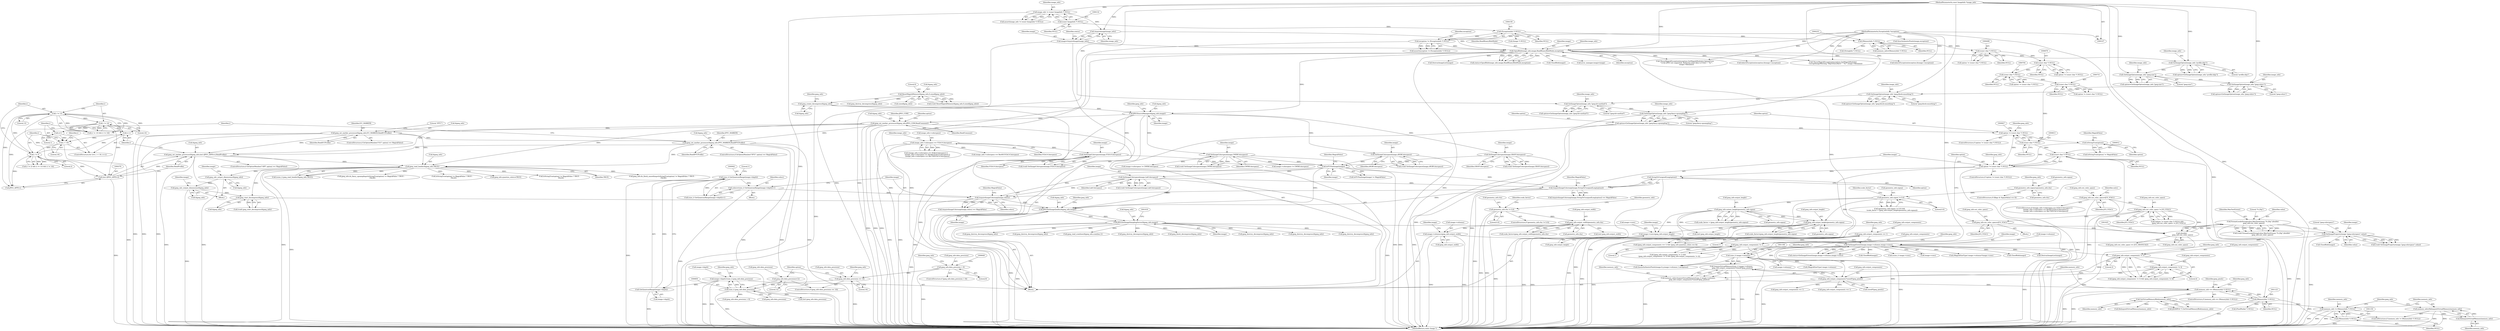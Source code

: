 digraph "0_ImageMagick_58cf5bf4fade82e3b510e8f3463a967278a3e410@pointer" {
"1001152" [label="(Call,memory_info=RelinquishVirtualMemory(memory_info))"];
"1001154" [label="(Call,RelinquishVirtualMemory(memory_info))"];
"1001147" [label="(Call,memory_info != (MemoryInfo *) NULL)"];
"1001136" [label="(Call,GetVirtualMemoryBlob(memory_info))"];
"1001120" [label="(Call,memory_info == (MemoryInfo *) NULL)"];
"1001104" [label="(Call,memory_info=AcquireVirtualMemory((size_t) image->columns,\n    jpeg_info.output_components*sizeof(*jpeg_pixels)))"];
"1001106" [label="(Call,AcquireVirtualMemory((size_t) image->columns,\n    jpeg_info.output_components*sizeof(*jpeg_pixels)))"];
"1001107" [label="(Call,(size_t) image->columns)"];
"1001054" [label="(Call,SetImageExtent(image,image->columns,image->rows))"];
"1001031" [label="(Call,SetImageProperty(image,\"jpeg:colorspace\",value))"];
"1001014" [label="(Call,JPEGSetImageSamplingFactor(&jpeg_info,image))"];
"1001010" [label="(Call,JPEGSetImageQuality(&jpeg_info,image))"];
"1000828" [label="(Call,jpeg_start_decompress(&jpeg_info))"];
"1000385" [label="(Call,jpeg_read_header(&jpeg_info,TRUE))"];
"1000372" [label="(Call,jpeg_set_marker_processor(&jpeg_info,(int) (JPEG_APP0+i),ReadProfile))"];
"1000329" [label="(Call,jpeg_set_marker_processor(&jpeg_info,ICC_MARKER,ReadICCProfile))"];
"1000313" [label="(Call,jpeg_set_marker_processor(&jpeg_info,JPEG_COM,ReadComment))"];
"1000309" [label="(Call,JPEGSourceManager(&jpeg_info,image))"];
"1000306" [label="(Call,jpeg_create_decompress(&jpeg_info))"];
"1000207" [label="(Call,ResetMagickMemory(&jpeg_info,0,sizeof(jpeg_info)))"];
"1000179" [label="(Call,OpenBlob(image_info,image,ReadBinaryBlobMode,exception))"];
"1000175" [label="(Call,AcquireImage(image_info))"];
"1000129" [label="(Call,image_info != (const ImageInfo *) NULL)"];
"1000108" [label="(MethodParameterIn,const ImageInfo *image_info)"];
"1000131" [label="(Call,(const ImageInfo *) NULL)"];
"1000173" [label="(Call,image=AcquireImage(image_info))"];
"1000156" [label="(Call,exception != (ExceptionInfo *) NULL)"];
"1000109" [label="(MethodParameterIn,ExceptionInfo *exception)"];
"1000158" [label="(Call,(ExceptionInfo *) NULL)"];
"1000340" [label="(Call,jpeg_set_marker_processor(&jpeg_info,IPTC_MARKER,ReadIPTCProfile))"];
"1000375" [label="(Call,(int) (JPEG_APP0+i))"];
"1000360" [label="(Call,i != 13)"];
"1000356" [label="(Call,i != 2)"];
"1000349" [label="(Call,i < 16)"];
"1000352" [label="(Call,i++)"];
"1000363" [label="(Call,i != 14)"];
"1000346" [label="(Call,i=1)"];
"1000600" [label="(Call,jpeg_calc_output_dimensions(&jpeg_info))"];
"1000528" [label="(Call,jpeg_calc_output_dimensions(&jpeg_info))"];
"1000894" [label="(Call,IsITUFaxImage(image))"];
"1000880" [label="(Call,SetImageColorspace(image,YCbCrColorspace))"];
"1000391" [label="(Call,image_info->colorspace == YCbCrColorspace)"];
"1000864" [label="(Call,SetImageColorspace(image,sRGBColorspace))"];
"1000872" [label="(Call,SetImageColorspace(image,GRAYColorspace))"];
"1000888" [label="(Call,SetImageColorspace(image,CMYKColorspace))"];
"1000950" [label="(Call,AcquireImageColormap(image,colors))"];
"1000916" [label="(Call,AcquireImageColormap(image,StringToUnsignedLong(option)))"];
"1000900" [label="(Call,SetImageColorspace(image,LabColorspace))"];
"1000918" [label="(Call,StringToUnsignedLong(option))"];
"1000909" [label="(Call,option != (const char *) NULL)"];
"1000810" [label="(Call,option != (const char *) NULL)"];
"1000804" [label="(Call,option=GetImageOption(image_info,\"jpeg:fancy-upsampling\"))"];
"1000806" [label="(Call,GetImageOption(image_info,\"jpeg:fancy-upsampling\"))"];
"1000724" [label="(Call,GetImageOption(image_info,\"jpeg:dct-method\"))"];
"1000697" [label="(Call,GetImageOption(image_info,\"jpeg:block-smoothing\"))"];
"1000672" [label="(Call,GetImageOption(image_info,\"jpeg:colors\"))"];
"1000490" [label="(Call,GetImageOption(image_info,\"jpeg:size\"))"];
"1000320" [label="(Call,GetImageOption(image_info,\"profile:skip\"))"];
"1000812" [label="(Call,(const char *) NULL)"];
"1000730" [label="(Call,(const char *) NULL)"];
"1000703" [label="(Call,(const char *) NULL)"];
"1000678" [label="(Call,(const char *) NULL)"];
"1000497" [label="(Call,(const char *) NULL)"];
"1000232" [label="(Call,(MemoryInfo *) NULL)"];
"1000821" [label="(Call,IsStringTrue(option))"];
"1000911" [label="(Call,(const char *) NULL)"];
"1000938" [label="(Call,colors=(size_t) GetQuantumRange(image->depth)+1)"];
"1000941" [label="(Call,(size_t) GetQuantumRange(image->depth))"];
"1000943" [label="(Call,GetQuantumRange(image->depth))"];
"1000845" [label="(Call,image->depth=(size_t) jpeg_info.data_precision)"];
"1000849" [label="(Call,(size_t) jpeg_info.data_precision)"];
"1000660" [label="(Call,jpeg_info.data_precision == 16)"];
"1000643" [label="(Call,jpeg_info.data_precision > 8)"];
"1000665" [label="(Call,jpeg_info.data_precision=12)"];
"1001020" [label="(Call,FormatLocaleString(value,MaxTextExtent,\"%.20g\",(double)\n    jpeg_info.out_color_space))"];
"1001024" [label="(Call,(double)\n    jpeg_info.out_color_space)"];
"1000903" [label="(Call,jpeg_info.out_color_space=JCS_YCbCr)"];
"1000500" [label="(Call,jpeg_info.out_color_space != JCS_YCbCr)"];
"1000407" [label="(Call,jpeg_info.out_color_space=JCS_YCbCr)"];
"1000831" [label="(Call,image->columns=jpeg_info.output_width)"];
"1000556" [label="(Call,jpeg_info.output_width/geometry_info.rho)"];
"1000549" [label="(Call,geometry_info.rho != 0.0)"];
"1000838" [label="(Call,image->rows=jpeg_info.output_height)"];
"1000572" [label="(Call,jpeg_info.output_height/geometry_info.sigma)"];
"1000565" [label="(Call,geometry_info.sigma != 0.0)"];
"1000521" [label="(Call,geometry_info.sigma=geometry_info.rho)"];
"1000581" [label="(Call,jpeg_info.output_height/geometry_info.sigma)"];
"1001112" [label="(Call,jpeg_info.output_components*sizeof(*jpeg_pixels))"];
"1001087" [label="(Call,jpeg_info.output_components != 3)"];
"1001081" [label="(Call,jpeg_info.output_components != 1)"];
"1000926" [label="(Call,jpeg_info.output_components == 1)"];
"1001092" [label="(Call,jpeg_info.output_components != 4)"];
"1001122" [label="(Call,(MemoryInfo *) NULL)"];
"1001149" [label="(Call,(MemoryInfo *) NULL)"];
"1000810" [label="(Call,option != (const char *) NULL)"];
"1000889" [label="(Identifier,image)"];
"1000902" [label="(Identifier,LabColorspace)"];
"1000726" [label="(Literal,\"jpeg:dct-method\")"];
"1000903" [label="(Call,jpeg_info.out_color_space=JCS_YCbCr)"];
"1000317" [label="(Identifier,ReadComment)"];
"1001033" [label="(Literal,\"jpeg:colorspace\")"];
"1001438" [label="(Call,jpeg_info.output_components == 1)"];
"1000846" [label="(Call,image->depth)"];
"1000340" [label="(Call,jpeg_set_marker_processor(&jpeg_info,IPTC_MARKER,ReadIPTCProfile))"];
"1001373" [label="(Call,jpeg_read_scanlines(&jpeg_info,scanline,1))"];
"1000831" [label="(Call,image->columns=jpeg_info.output_width)"];
"1000947" [label="(Literal,1)"];
"1000345" [label="(ControlStructure,for (i=1; i < 16; i++))"];
"1000392" [label="(Call,image_info->colorspace)"];
"1000944" [label="(Call,image->depth)"];
"1000488" [label="(Call,option=GetImageOption(image_info,\"jpeg:size\"))"];
"1000722" [label="(Call,option=GetImageOption(image_info,\"jpeg:dct-method\"))"];
"1001397" [label="(Call,QueueAuthenticPixels(image,0,y,image->columns,1,exception))"];
"1001047" [label="(Call,CloseBlob(image))"];
"1000182" [label="(Identifier,ReadBinaryBlobMode)"];
"1001034" [label="(Identifier,value)"];
"1000872" [label="(Call,SetImageColorspace(image,GRAYColorspace))"];
"1000579" [label="(Call,scale_factor=jpeg_info.output_height/geometry_info.sigma)"];
"1001148" [label="(Identifier,memory_info)"];
"1000951" [label="(Identifier,image)"];
"1000391" [label="(Call,image_info->colorspace == YCbCrColorspace)"];
"1000952" [label="(Identifier,colors)"];
"1000555" [label="(Identifier,scale_factor)"];
"1001839" [label="(Call,jpeg_destroy_decompress(&jpeg_info))"];
"1000699" [label="(Literal,\"jpeg:block-smoothing\")"];
"1000826" [label="(Call,(void) jpeg_start_decompress(&jpeg_info))"];
"1000312" [label="(Identifier,image)"];
"1001089" [label="(Identifier,jpeg_info)"];
"1000674" [label="(Literal,\"jpeg:colors\")"];
"1000936" [label="(Block,)"];
"1000678" [label="(Call,(const char *) NULL)"];
"1000725" [label="(Identifier,image_info)"];
"1000823" [label="(Identifier,MagickFalse)"];
"1000352" [label="(Call,i++)"];
"1000695" [label="(Call,option=GetImageOption(image_info,\"jpeg:block-smoothing\"))"];
"1000569" [label="(Literal,0.0)"];
"1000896" [label="(Identifier,MagickFalse)"];
"1000337" [label="(Literal,\"IPTC\")"];
"1001054" [label="(Call,SetImageExtent(image,image->columns,image->rows))"];
"1001106" [label="(Call,AcquireVirtualMemory((size_t) image->columns,\n    jpeg_info.output_components*sizeof(*jpeg_pixels)))"];
"1000565" [label="(Call,geometry_info.sigma != 0.0)"];
"1000832" [label="(Call,image->columns)"];
"1000553" [label="(Literal,0.0)"];
"1000504" [label="(Identifier,JCS_YCbCr)"];
"1000698" [label="(Identifier,image_info)"];
"1000671" [label="(Identifier,option)"];
"1001121" [label="(Identifier,memory_info)"];
"1000357" [label="(Identifier,i)"];
"1001836" [label="(Call,jpeg_finish_decompress(&jpeg_info))"];
"1000989" [label="(Call,(int) jpeg_info.data_precision)"];
"1000382" [label="(Identifier,i)"];
"1000309" [label="(Call,JPEGSourceManager(&jpeg_info,image))"];
"1000494" [label="(Call,(option != (const char *) NULL) &&\n      (jpeg_info.out_color_space != JCS_YCbCr))"];
"1000407" [label="(Call,jpeg_info.out_color_space=JCS_YCbCr)"];
"1001032" [label="(Identifier,image)"];
"1000642" [label="(ControlStructure,if (jpeg_info.data_precision > 8))"];
"1001010" [label="(Call,JPEGSetImageQuality(&jpeg_info,image))"];
"1000248" [label="(Call,jpeg_destroy_decompress(&jpeg_info))"];
"1000307" [label="(Call,&jpeg_info)"];
"1000928" [label="(Identifier,jpeg_info)"];
"1000949" [label="(Call,AcquireImageColormap(image,colors) == MagickFalse)"];
"1000664" [label="(Literal,16)"];
"1000701" [label="(Call,option != (const char *) NULL)"];
"1000529" [label="(Call,&jpeg_info)"];
"1000157" [label="(Identifier,exception)"];
"1001119" [label="(ControlStructure,if (memory_info == (MemoryInfo *) NULL))"];
"1000895" [label="(Identifier,image)"];
"1000667" [label="(Identifier,jpeg_info)"];
"1000348" [label="(Literal,1)"];
"1000840" [label="(Identifier,image)"];
"1000874" [label="(Identifier,GRAYColorspace)"];
"1000355" [label="(Call,(i != 2) && (i != 13) && (i != 14))"];
"1001149" [label="(Call,(MemoryInfo *) NULL)"];
"1001021" [label="(Identifier,value)"];
"1001080" [label="(Call,(jpeg_info.output_components != 1) &&\n      (jpeg_info.output_components != 3) && (jpeg_info.output_components != 4))"];
"1001029" [label="(Call,(void) SetImageProperty(image,\"jpeg:colorspace\",value))"];
"1000521" [label="(Call,geometry_info.sigma=geometry_info.rho)"];
"1000915" [label="(Call,AcquireImageColormap(image,StringToUnsignedLong(option)) == MagickFalse)"];
"1000388" [label="(Identifier,TRUE)"];
"1000130" [label="(Identifier,image_info)"];
"1000389" [label="(ControlStructure,if ((image_info->colorspace == YCbCrColorspace) ||\n      (image_info->colorspace == Rec601YCbCrColorspace) ||\n      (image_info->colorspace == Rec709YCbCrColorspace)))"];
"1000822" [label="(Identifier,option)"];
"1000919" [label="(Identifier,option)"];
"1000179" [label="(Call,OpenBlob(image_info,image,ReadBinaryBlobMode,exception))"];
"1001087" [label="(Call,jpeg_info.output_components != 3)"];
"1000175" [label="(Call,AcquireImage(image_info))"];
"1000811" [label="(Identifier,option)"];
"1001418" [label="(Call,jpeg_info.data_precision > 8)"];
"1000330" [label="(Call,&jpeg_info)"];
"1001052" [label="(Call,status=SetImageExtent(image,image->columns,image->rows))"];
"1000570" [label="(Call,scale_factor > (jpeg_info.output_height/geometry_info.sigma))"];
"1000386" [label="(Call,&jpeg_info)"];
"1000865" [label="(Identifier,image)"];
"1001014" [label="(Call,JPEGSetImageSamplingFactor(&jpeg_info,image))"];
"1000812" [label="(Call,(const char *) NULL)"];
"1000411" [label="(Identifier,JCS_YCbCr)"];
"1000571" [label="(Identifier,scale_factor)"];
"1000886" [label="(Call,(void) SetImageColorspace(image,CMYKColorspace))"];
"1001153" [label="(Identifier,memory_info)"];
"1000880" [label="(Call,SetImageColorspace(image,YCbCrColorspace))"];
"1000413" [label="(Identifier,units)"];
"1000364" [label="(Identifier,i)"];
"1000567" [label="(Identifier,geometry_info)"];
"1000828" [label="(Call,jpeg_start_decompress(&jpeg_info))"];
"1000804" [label="(Call,option=GetImageOption(image_info,\"jpeg:fancy-upsampling\"))"];
"1000515" [label="(ControlStructure,if ((flags & SigmaValue) == 0))"];
"1001201" [label="(Call,jpeg_info.out_color_space == JCS_GRAYSCALE)"];
"1000350" [label="(Identifier,i)"];
"1000581" [label="(Call,jpeg_info.output_height/geometry_info.sigma)"];
"1000344" [label="(Identifier,ReadIPTCProfile)"];
"1001792" [label="(Call,SyncAuthenticPixels(image,exception))"];
"1000183" [label="(Identifier,exception)"];
"1001848" [label="(Call,CloseBlob(image))"];
"1000916" [label="(Call,AcquireImageColormap(image,StringToUnsignedLong(option)))"];
"1000108" [label="(MethodParameterIn,const ImageInfo *image_info)"];
"1000673" [label="(Identifier,image_info)"];
"1000820" [label="(Call,IsStringTrue(option) != MagickFalse)"];
"1000129" [label="(Call,image_info != (const ImageInfo *) NULL)"];
"1000176" [label="(Identifier,image_info)"];
"1000346" [label="(Call,i=1)"];
"1001158" [label="(Identifier,jpeg_info)"];
"1000838" [label="(Call,image->rows=jpeg_info.output_height)"];
"1000232" [label="(Call,(MemoryInfo *) NULL)"];
"1001360" [label="(Call,(ssize_t) image->rows)"];
"1000670" [label="(Call,option=GetImageOption(image_info,\"jpeg:colors\"))"];
"1001092" [label="(Call,jpeg_info.output_components != 4)"];
"1001024" [label="(Call,(double)\n    jpeg_info.out_color_space)"];
"1000207" [label="(Call,ResetMagickMemory(&jpeg_info,0,sizeof(jpeg_info)))"];
"1000730" [label="(Call,(const char *) NULL)"];
"1000662" [label="(Identifier,jpeg_info)"];
"1000191" [label="(Call,DestroyImageList(image))"];
"1001165" [label="(Call,(MagickSizeType) image->columns*image->rows)"];
"1000550" [label="(Call,geometry_info.rho)"];
"1001022" [label="(Identifier,MaxTextExtent)"];
"1000365" [label="(Literal,14)"];
"1000882" [label="(Identifier,YCbCrColorspace)"];
"1000373" [label="(Call,&jpeg_info)"];
"1000315" [label="(Identifier,jpeg_info)"];
"1000110" [label="(Block,)"];
"1000353" [label="(Identifier,i)"];
"1000173" [label="(Call,image=AcquireImage(image_info))"];
"1000660" [label="(Call,jpeg_info.data_precision == 16)"];
"1000395" [label="(Identifier,YCbCrColorspace)"];
"1001094" [label="(Identifier,jpeg_info)"];
"1000888" [label="(Call,SetImageColorspace(image,CMYKColorspace))"];
"1000349" [label="(Call,i < 16)"];
"1000898" [label="(Call,(void) SetImageColorspace(image,LabColorspace))"];
"1000564" [label="(Call,(geometry_info.sigma != 0.0) &&\n          (scale_factor > (jpeg_info.output_height/geometry_info.sigma)))"];
"1000333" [label="(Identifier,ReadICCProfile)"];
"1000360" [label="(Call,i != 13)"];
"1000585" [label="(Call,geometry_info.sigma)"];
"1000390" [label="(Call,(image_info->colorspace == YCbCrColorspace) ||\n      (image_info->colorspace == Rec601YCbCrColorspace) ||\n      (image_info->colorspace == Rec709YCbCrColorspace))"];
"1000380" [label="(Identifier,ReadProfile)"];
"1001136" [label="(Call,GetVirtualMemoryBlob(memory_info))"];
"1000490" [label="(Call,GetImageOption(image_info,\"jpeg:size\"))"];
"1000109" [label="(MethodParameterIn,ExceptionInfo *exception)"];
"1001059" [label="(Call,image->rows)"];
"1000321" [label="(Identifier,image_info)"];
"1000319" [label="(Identifier,option)"];
"1000359" [label="(Call,(i != 13) && (i != 14))"];
"1001161" [label="(Call,CloseBlob(image))"];
"1000881" [label="(Identifier,image)"];
"1001113" [label="(Call,jpeg_info.output_components)"];
"1000131" [label="(Call,(const ImageInfo *) NULL)"];
"1000864" [label="(Call,SetImageColorspace(image,sRGBColorspace))"];
"1001055" [label="(Identifier,image)"];
"1000953" [label="(Identifier,MagickFalse)"];
"1000911" [label="(Call,(const char *) NULL)"];
"1000814" [label="(Identifier,NULL)"];
"1000178" [label="(Identifier,status)"];
"1000941" [label="(Call,(size_t) GetQuantumRange(image->depth))"];
"1001020" [label="(Call,FormatLocaleString(value,MaxTextExtent,\"%.20g\",(double)\n    jpeg_info.out_color_space))"];
"1001013" [label="(Identifier,image)"];
"1000890" [label="(Identifier,CMYKColorspace)"];
"1000676" [label="(Call,option != (const char *) NULL)"];
"1000926" [label="(Call,jpeg_info.output_components == 1)"];
"1000362" [label="(Literal,13)"];
"1001152" [label="(Call,memory_info=RelinquishVirtualMemory(memory_info))"];
"1000500" [label="(Call,jpeg_info.out_color_space != JCS_YCbCr)"];
"1000939" [label="(Identifier,colors)"];
"1000706" [label="(Call,jpeg_info.do_block_smoothing=IsStringTrue(option) != MagickFalse ? TRUE :\n      FALSE)"];
"1000314" [label="(Call,&jpeg_info)"];
"1000705" [label="(Identifier,NULL)"];
"1001492" [label="(Call,image->colorspace != CMYKColorspace)"];
"1000839" [label="(Call,image->rows)"];
"1000177" [label="(Call,status=OpenBlob(image_info,image,ReadBinaryBlobMode,exception))"];
"1000497" [label="(Call,(const char *) NULL)"];
"1001146" [label="(ControlStructure,if (memory_info != (MemoryInfo *) NULL))"];
"1001017" [label="(Identifier,image)"];
"1001151" [label="(Identifier,NULL)"];
"1001016" [label="(Identifier,jpeg_info)"];
"1000927" [label="(Call,jpeg_info.output_components)"];
"1000560" [label="(Call,geometry_info.rho)"];
"1001018" [label="(Call,(void) FormatLocaleString(value,MaxTextExtent,\"%.20g\",(double)\n    jpeg_info.out_color_space))"];
"1001085" [label="(Literal,1)"];
"1000920" [label="(Identifier,MagickFalse)"];
"1001005" [label="(Call,(int) jpeg_info.output_height)"];
"1000181" [label="(Identifier,image)"];
"1000808" [label="(Literal,\"jpeg:fancy-upsampling\")"];
"1000385" [label="(Call,jpeg_read_header(&jpeg_info,TRUE))"];
"1000918" [label="(Call,StringToUnsignedLong(option))"];
"1001114" [label="(Identifier,jpeg_info)"];
"1000893" [label="(Call,IsITUFaxImage(image) != MagickFalse)"];
"1001122" [label="(Call,(MemoryInfo *) NULL)"];
"1000320" [label="(Call,GetImageOption(image_info,\"profile:skip\"))"];
"1000661" [label="(Call,jpeg_info.data_precision)"];
"1001093" [label="(Call,jpeg_info.output_components)"];
"1001015" [label="(Call,&jpeg_info)"];
"1001673" [label="(Call,image->colorspace != CMYKColorspace)"];
"1000913" [label="(Identifier,NULL)"];
"1000557" [label="(Call,jpeg_info.output_width)"];
"1000341" [label="(Call,&jpeg_info)"];
"1000158" [label="(Call,(ExceptionInfo *) NULL)"];
"1000234" [label="(Identifier,NULL)"];
"1000269" [label="(Call,CloseBlob(image))"];
"1000666" [label="(Call,jpeg_info.data_precision)"];
"1001088" [label="(Call,jpeg_info.output_components)"];
"1000925" [label="(Call,(jpeg_info.output_components == 1) && (jpeg_info.quantize_colors == 0))"];
"1000856" [label="(Identifier,jpeg_info)"];
"1000554" [label="(Call,scale_factor=jpeg_info.output_width/geometry_info.rho)"];
"1000323" [label="(ControlStructure,if (IsOptionMember(\"ICC\",option) == MagickFalse))"];
"1000870" [label="(Call,(void) SetImageColorspace(image,GRAYColorspace))"];
"1001166" [label="(Call,(MagickSizeType) image->columns)"];
"1001105" [label="(Identifier,memory_info)"];
"1001120" [label="(Call,memory_info == (MemoryInfo *) NULL)"];
"1000835" [label="(Call,jpeg_info.output_width)"];
"1000347" [label="(Identifier,i)"];
"1000397" [label="(Call,image_info->colorspace == Rec601YCbCrColorspace)"];
"1000383" [label="(Call,(ssize_t) jpeg_read_header(&jpeg_info,TRUE))"];
"1000310" [label="(Call,&jpeg_info)"];
"1001382" [label="(Call,ThrowMagickException(exception,GetMagickModule(),\n          CorruptImageWarning,\"SkipToSyncByte\",\"`%s'\",image->filename))"];
"1000601" [label="(Call,&jpeg_info)"];
"1000495" [label="(Call,option != (const char *) NULL)"];
"1000530" [label="(Identifier,jpeg_info)"];
"1000211" [label="(Call,sizeof(jpeg_info))"];
"1000665" [label="(Call,jpeg_info.data_precision=12)"];
"1000659" [label="(ControlStructure,if (jpeg_info.data_precision == 16))"];
"1000878" [label="(Call,(void) SetImageColorspace(image,YCbCrColorspace))"];
"1000329" [label="(Call,jpeg_set_marker_processor(&jpeg_info,ICC_MARKER,ReadICCProfile))"];
"1000548" [label="(ControlStructure,if (geometry_info.rho != 0.0))"];
"1000815" [label="(Call,jpeg_info.do_fancy_upsampling=IsStringTrue(option) != MagickFalse ? TRUE :\n      FALSE)"];
"1001156" [label="(Call,jpeg_destroy_decompress(&jpeg_info))"];
"1001128" [label="(Identifier,jpeg_info)"];
"1000556" [label="(Call,jpeg_info.output_width/geometry_info.rho)"];
"1000372" [label="(Call,jpeg_set_marker_processor(&jpeg_info,(int) (JPEG_APP0+i),ReadProfile))"];
"1001126" [label="(Call,jpeg_destroy_decompress(&jpeg_info))"];
"1000851" [label="(Call,jpeg_info.data_precision)"];
"1000894" [label="(Call,IsITUFaxImage(image))"];
"1001098" [label="(Call,jpeg_destroy_decompress(&jpeg_info))"];
"1000930" [label="(Literal,1)"];
"1001133" [label="(Identifier,jpeg_pixels)"];
"1000807" [label="(Identifier,image_info)"];
"1000160" [label="(Identifier,NULL)"];
"1000174" [label="(Identifier,image)"];
"1000606" [label="(Identifier,image)"];
"1000133" [label="(Identifier,NULL)"];
"1000806" [label="(Call,GetImageOption(image_info,\"jpeg:fancy-upsampling\"))"];
"1000643" [label="(Call,jpeg_info.data_precision > 8)"];
"1000897" [label="(Block,)"];
"1000917" [label="(Identifier,image)"];
"1001031" [label="(Call,SetImageProperty(image,\"jpeg:colorspace\",value))"];
"1000862" [label="(Call,(void) SetImageColorspace(image,sRGBColorspace))"];
"1000306" [label="(Call,jpeg_create_decompress(&jpeg_info))"];
"1000732" [label="(Identifier,NULL)"];
"1000322" [label="(Literal,\"profile:skip\")"];
"1000505" [label="(Block,)"];
"1001077" [label="(Call,DestroyImageList(image))"];
"1001107" [label="(Call,(size_t) image->columns)"];
"1001154" [label="(Call,RelinquishVirtualMemory(memory_info))"];
"1001000" [label="(Call,(int) jpeg_info.output_width)"];
"1000205" [label="(Call,(void) ResetMagickMemory(&jpeg_info,0,sizeof(jpeg_info)))"];
"1000334" [label="(ControlStructure,if (IsOptionMember(\"IPTC\",option) == MagickFalse))"];
"1000180" [label="(Identifier,image_info)"];
"1000697" [label="(Call,GetImageOption(image_info,\"jpeg:block-smoothing\"))"];
"1000900" [label="(Call,SetImageColorspace(image,LabColorspace))"];
"1000710" [label="(Call,IsStringTrue(option) != MagickFalse ? TRUE :\n      FALSE)"];
"1000363" [label="(Call,i != 14)"];
"1000566" [label="(Call,geometry_info.sigma)"];
"1001625" [label="(Call,jpeg_info.output_components == 1)"];
"1000235" [label="(Call,error_manager.image=image)"];
"1000549" [label="(Call,geometry_info.rho != 0.0)"];
"1000155" [label="(Call,assert(exception != (ExceptionInfo *) NULL))"];
"1000909" [label="(Call,option != (const char *) NULL)"];
"1001112" [label="(Call,jpeg_info.output_components*sizeof(*jpeg_pixels))"];
"1001011" [label="(Call,&jpeg_info)"];
"1000672" [label="(Call,GetImageOption(image_info,\"jpeg:colors\"))"];
"1000845" [label="(Call,image->depth=(size_t) jpeg_info.data_precision)"];
"1000572" [label="(Call,jpeg_info.output_height/geometry_info.sigma)"];
"1000351" [label="(Literal,16)"];
"1001134" [label="(Call,(JSAMPLE *) GetVirtualMemoryBlob(memory_info))"];
"1001147" [label="(Call,memory_info != (MemoryInfo *) NULL)"];
"1001091" [label="(Literal,3)"];
"1001026" [label="(Call,jpeg_info.out_color_space)"];
"1000644" [label="(Call,jpeg_info.data_precision)"];
"1000809" [label="(ControlStructure,if (option != (const char *) NULL))"];
"1000318" [label="(Call,option=GetImageOption(image_info,\"profile:skip\"))"];
"1000821" [label="(Call,IsStringTrue(option))"];
"1000943" [label="(Call,GetQuantumRange(image->depth))"];
"1000576" [label="(Call,geometry_info.sigma)"];
"1001137" [label="(Identifier,memory_info)"];
"1001081" [label="(Call,jpeg_info.output_components != 1)"];
"1000194" [label="(Call,(Image *) NULL)"];
"1000938" [label="(Call,colors=(size_t) GetQuantumRange(image->depth)+1)"];
"1000210" [label="(Literal,0)"];
"1001086" [label="(Call,(jpeg_info.output_components != 3) && (jpeg_info.output_components != 4))"];
"1000805" [label="(Identifier,option)"];
"1000669" [label="(Literal,12)"];
"1000156" [label="(Call,exception != (ExceptionInfo *) NULL)"];
"1000408" [label="(Call,jpeg_info.out_color_space)"];
"1000375" [label="(Call,(int) (JPEG_APP0+i))"];
"1000491" [label="(Identifier,image_info)"];
"1000650" [label="(Call,ThrowMagickException(exception,GetMagickModule(),OptionError,\n      \"12-bit JPEG not supported. Reducing pixel data to 8 bits\",\"`%s'\",\n      image->filename))"];
"1001109" [label="(Call,image->columns)"];
"1000366" [label="(ControlStructure,if (IsOptionMember(\"APP\",option) == MagickFalse))"];
"1000128" [label="(Call,assert(image_info != (const ImageInfo *) NULL))"];
"1000910" [label="(Identifier,option)"];
"1000582" [label="(Call,jpeg_info.output_height)"];
"1000724" [label="(Call,GetImageOption(image_info,\"jpeg:dct-method\"))"];
"1000256" [label="(Call,(StringInfo *) NULL)"];
"1000501" [label="(Call,jpeg_info.out_color_space)"];
"1001853" [label="(MethodReturn,static Image *)"];
"1000499" [label="(Identifier,NULL)"];
"1000682" [label="(Call,jpeg_info.quantize_colors=TRUE)"];
"1000600" [label="(Call,jpeg_calc_output_dimensions(&jpeg_info))"];
"1000904" [label="(Call,jpeg_info.out_color_space)"];
"1001155" [label="(Identifier,memory_info)"];
"1000703" [label="(Call,(const char *) NULL)"];
"1000829" [label="(Call,&jpeg_info)"];
"1000873" [label="(Identifier,image)"];
"1001116" [label="(Call,sizeof(*jpeg_pixels))"];
"1000311" [label="(Identifier,jpeg_info)"];
"1000356" [label="(Call,i != 2)"];
"1000522" [label="(Call,geometry_info.sigma)"];
"1000819" [label="(Call,IsStringTrue(option) != MagickFalse ? TRUE :\n      FALSE)"];
"1000907" [label="(Identifier,JCS_YCbCr)"];
"1000492" [label="(Literal,\"jpeg:size\")"];
"1000933" [label="(Identifier,jpeg_info)"];
"1001096" [label="(Literal,4)"];
"1001844" [label="(Call,RelinquishVirtualMemory(memory_info))"];
"1000849" [label="(Call,(size_t) jpeg_info.data_precision)"];
"1000289" [label="(Call,InheritException(exception,&image->exception))"];
"1001067" [label="(Call,jpeg_destroy_decompress(&jpeg_info))"];
"1000866" [label="(Identifier,sRGBColorspace)"];
"1000361" [label="(Identifier,i)"];
"1000950" [label="(Call,AcquireImageColormap(image,colors))"];
"1000533" [label="(Identifier,image)"];
"1000399" [label="(Identifier,image_info)"];
"1000680" [label="(Identifier,NULL)"];
"1000316" [label="(Identifier,JPEG_COM)"];
"1000528" [label="(Call,jpeg_calc_output_dimensions(&jpeg_info))"];
"1001070" [label="(Call,InheritException(exception,&image->exception))"];
"1001023" [label="(Literal,\"%.20g\")"];
"1000332" [label="(Identifier,ICC_MARKER)"];
"1000847" [label="(Identifier,image)"];
"1000817" [label="(Identifier,jpeg_info)"];
"1001082" [label="(Call,jpeg_info.output_components)"];
"1001104" [label="(Call,memory_info=AcquireVirtualMemory((size_t) image->columns,\n    jpeg_info.output_components*sizeof(*jpeg_pixels)))"];
"1000525" [label="(Call,geometry_info.rho)"];
"1000647" [label="(Literal,8)"];
"1000377" [label="(Call,JPEG_APP0+i)"];
"1000901" [label="(Identifier,image)"];
"1000230" [label="(Call,memory_info=(MemoryInfo *) NULL)"];
"1000313" [label="(Call,jpeg_set_marker_processor(&jpeg_info,JPEG_COM,ReadComment))"];
"1000728" [label="(Call,option != (const char *) NULL)"];
"1000573" [label="(Call,jpeg_info.output_height)"];
"1000940" [label="(Call,(size_t) GetQuantumRange(image->depth)+1)"];
"1001042" [label="(Call,jpeg_destroy_decompress(&jpeg_info))"];
"1001056" [label="(Call,image->columns)"];
"1000908" [label="(ControlStructure,if (option != (const char *) NULL))"];
"1000842" [label="(Call,jpeg_info.output_height)"];
"1000343" [label="(Identifier,IPTC_MARKER)"];
"1001124" [label="(Identifier,NULL)"];
"1000208" [label="(Call,&jpeg_info)"];
"1000358" [label="(Literal,2)"];
"1001409" [label="(Call,(PixelPacket *) NULL)"];
"1001152" -> "1001146"  [label="AST: "];
"1001152" -> "1001154"  [label="CFG: "];
"1001153" -> "1001152"  [label="AST: "];
"1001154" -> "1001152"  [label="AST: "];
"1001158" -> "1001152"  [label="CFG: "];
"1001152" -> "1001853"  [label="DDG: "];
"1001152" -> "1001853"  [label="DDG: "];
"1001154" -> "1001152"  [label="DDG: "];
"1001154" -> "1001155"  [label="CFG: "];
"1001155" -> "1001154"  [label="AST: "];
"1001147" -> "1001154"  [label="DDG: "];
"1001147" -> "1001146"  [label="AST: "];
"1001147" -> "1001149"  [label="CFG: "];
"1001148" -> "1001147"  [label="AST: "];
"1001149" -> "1001147"  [label="AST: "];
"1001153" -> "1001147"  [label="CFG: "];
"1001158" -> "1001147"  [label="CFG: "];
"1001147" -> "1001853"  [label="DDG: "];
"1001147" -> "1001853"  [label="DDG: "];
"1001147" -> "1001853"  [label="DDG: "];
"1001136" -> "1001147"  [label="DDG: "];
"1001149" -> "1001147"  [label="DDG: "];
"1001136" -> "1001134"  [label="AST: "];
"1001136" -> "1001137"  [label="CFG: "];
"1001137" -> "1001136"  [label="AST: "];
"1001134" -> "1001136"  [label="CFG: "];
"1001136" -> "1001134"  [label="DDG: "];
"1001120" -> "1001136"  [label="DDG: "];
"1001136" -> "1001844"  [label="DDG: "];
"1001120" -> "1001119"  [label="AST: "];
"1001120" -> "1001122"  [label="CFG: "];
"1001121" -> "1001120"  [label="AST: "];
"1001122" -> "1001120"  [label="AST: "];
"1001128" -> "1001120"  [label="CFG: "];
"1001133" -> "1001120"  [label="CFG: "];
"1001120" -> "1001853"  [label="DDG: "];
"1001120" -> "1001853"  [label="DDG: "];
"1001104" -> "1001120"  [label="DDG: "];
"1001122" -> "1001120"  [label="DDG: "];
"1001104" -> "1000110"  [label="AST: "];
"1001104" -> "1001106"  [label="CFG: "];
"1001105" -> "1001104"  [label="AST: "];
"1001106" -> "1001104"  [label="AST: "];
"1001121" -> "1001104"  [label="CFG: "];
"1001104" -> "1001853"  [label="DDG: "];
"1001106" -> "1001104"  [label="DDG: "];
"1001106" -> "1001104"  [label="DDG: "];
"1001106" -> "1001112"  [label="CFG: "];
"1001107" -> "1001106"  [label="AST: "];
"1001112" -> "1001106"  [label="AST: "];
"1001106" -> "1001853"  [label="DDG: "];
"1001106" -> "1001853"  [label="DDG: "];
"1001107" -> "1001106"  [label="DDG: "];
"1001112" -> "1001106"  [label="DDG: "];
"1001107" -> "1001109"  [label="CFG: "];
"1001108" -> "1001107"  [label="AST: "];
"1001109" -> "1001107"  [label="AST: "];
"1001114" -> "1001107"  [label="CFG: "];
"1001107" -> "1001853"  [label="DDG: "];
"1001054" -> "1001107"  [label="DDG: "];
"1001107" -> "1001166"  [label="DDG: "];
"1001107" -> "1001397"  [label="DDG: "];
"1001054" -> "1001052"  [label="AST: "];
"1001054" -> "1001059"  [label="CFG: "];
"1001055" -> "1001054"  [label="AST: "];
"1001056" -> "1001054"  [label="AST: "];
"1001059" -> "1001054"  [label="AST: "];
"1001052" -> "1001054"  [label="CFG: "];
"1001054" -> "1001853"  [label="DDG: "];
"1001054" -> "1001853"  [label="DDG: "];
"1001054" -> "1001052"  [label="DDG: "];
"1001054" -> "1001052"  [label="DDG: "];
"1001054" -> "1001052"  [label="DDG: "];
"1001031" -> "1001054"  [label="DDG: "];
"1000831" -> "1001054"  [label="DDG: "];
"1000838" -> "1001054"  [label="DDG: "];
"1001054" -> "1001077"  [label="DDG: "];
"1001054" -> "1001161"  [label="DDG: "];
"1001054" -> "1001165"  [label="DDG: "];
"1001054" -> "1001360"  [label="DDG: "];
"1001054" -> "1001397"  [label="DDG: "];
"1001054" -> "1001848"  [label="DDG: "];
"1001031" -> "1001029"  [label="AST: "];
"1001031" -> "1001034"  [label="CFG: "];
"1001032" -> "1001031"  [label="AST: "];
"1001033" -> "1001031"  [label="AST: "];
"1001034" -> "1001031"  [label="AST: "];
"1001029" -> "1001031"  [label="CFG: "];
"1001031" -> "1001853"  [label="DDG: "];
"1001031" -> "1001029"  [label="DDG: "];
"1001031" -> "1001029"  [label="DDG: "];
"1001031" -> "1001029"  [label="DDG: "];
"1001014" -> "1001031"  [label="DDG: "];
"1001020" -> "1001031"  [label="DDG: "];
"1001031" -> "1001047"  [label="DDG: "];
"1001014" -> "1000110"  [label="AST: "];
"1001014" -> "1001017"  [label="CFG: "];
"1001015" -> "1001014"  [label="AST: "];
"1001017" -> "1001014"  [label="AST: "];
"1001019" -> "1001014"  [label="CFG: "];
"1001014" -> "1001853"  [label="DDG: "];
"1001010" -> "1001014"  [label="DDG: "];
"1001010" -> "1001014"  [label="DDG: "];
"1001014" -> "1001042"  [label="DDG: "];
"1001014" -> "1001067"  [label="DDG: "];
"1001014" -> "1001098"  [label="DDG: "];
"1001014" -> "1001126"  [label="DDG: "];
"1001014" -> "1001156"  [label="DDG: "];
"1001014" -> "1001373"  [label="DDG: "];
"1001014" -> "1001836"  [label="DDG: "];
"1001014" -> "1001839"  [label="DDG: "];
"1001010" -> "1000110"  [label="AST: "];
"1001010" -> "1001013"  [label="CFG: "];
"1001011" -> "1001010"  [label="AST: "];
"1001013" -> "1001010"  [label="AST: "];
"1001016" -> "1001010"  [label="CFG: "];
"1001010" -> "1001853"  [label="DDG: "];
"1000828" -> "1001010"  [label="DDG: "];
"1000894" -> "1001010"  [label="DDG: "];
"1000950" -> "1001010"  [label="DDG: "];
"1000916" -> "1001010"  [label="DDG: "];
"1000900" -> "1001010"  [label="DDG: "];
"1000828" -> "1000826"  [label="AST: "];
"1000828" -> "1000829"  [label="CFG: "];
"1000829" -> "1000828"  [label="AST: "];
"1000826" -> "1000828"  [label="CFG: "];
"1000828" -> "1000826"  [label="DDG: "];
"1000385" -> "1000828"  [label="DDG: "];
"1000600" -> "1000828"  [label="DDG: "];
"1000385" -> "1000383"  [label="AST: "];
"1000385" -> "1000388"  [label="CFG: "];
"1000386" -> "1000385"  [label="AST: "];
"1000388" -> "1000385"  [label="AST: "];
"1000383" -> "1000385"  [label="CFG: "];
"1000385" -> "1001853"  [label="DDG: "];
"1000385" -> "1000383"  [label="DDG: "];
"1000385" -> "1000383"  [label="DDG: "];
"1000372" -> "1000385"  [label="DDG: "];
"1000329" -> "1000385"  [label="DDG: "];
"1000313" -> "1000385"  [label="DDG: "];
"1000340" -> "1000385"  [label="DDG: "];
"1000385" -> "1000528"  [label="DDG: "];
"1000385" -> "1000682"  [label="DDG: "];
"1000385" -> "1000706"  [label="DDG: "];
"1000385" -> "1000710"  [label="DDG: "];
"1000385" -> "1000815"  [label="DDG: "];
"1000385" -> "1000819"  [label="DDG: "];
"1000372" -> "1000366"  [label="AST: "];
"1000372" -> "1000380"  [label="CFG: "];
"1000373" -> "1000372"  [label="AST: "];
"1000375" -> "1000372"  [label="AST: "];
"1000380" -> "1000372"  [label="AST: "];
"1000353" -> "1000372"  [label="CFG: "];
"1000372" -> "1001853"  [label="DDG: "];
"1000372" -> "1001853"  [label="DDG: "];
"1000372" -> "1001853"  [label="DDG: "];
"1000329" -> "1000372"  [label="DDG: "];
"1000313" -> "1000372"  [label="DDG: "];
"1000340" -> "1000372"  [label="DDG: "];
"1000375" -> "1000372"  [label="DDG: "];
"1000329" -> "1000323"  [label="AST: "];
"1000329" -> "1000333"  [label="CFG: "];
"1000330" -> "1000329"  [label="AST: "];
"1000332" -> "1000329"  [label="AST: "];
"1000333" -> "1000329"  [label="AST: "];
"1000337" -> "1000329"  [label="CFG: "];
"1000329" -> "1001853"  [label="DDG: "];
"1000329" -> "1001853"  [label="DDG: "];
"1000329" -> "1001853"  [label="DDG: "];
"1000313" -> "1000329"  [label="DDG: "];
"1000329" -> "1000340"  [label="DDG: "];
"1000313" -> "1000110"  [label="AST: "];
"1000313" -> "1000317"  [label="CFG: "];
"1000314" -> "1000313"  [label="AST: "];
"1000316" -> "1000313"  [label="AST: "];
"1000317" -> "1000313"  [label="AST: "];
"1000319" -> "1000313"  [label="CFG: "];
"1000313" -> "1001853"  [label="DDG: "];
"1000313" -> "1001853"  [label="DDG: "];
"1000313" -> "1001853"  [label="DDG: "];
"1000309" -> "1000313"  [label="DDG: "];
"1000313" -> "1000340"  [label="DDG: "];
"1000309" -> "1000110"  [label="AST: "];
"1000309" -> "1000312"  [label="CFG: "];
"1000310" -> "1000309"  [label="AST: "];
"1000312" -> "1000309"  [label="AST: "];
"1000315" -> "1000309"  [label="CFG: "];
"1000309" -> "1001853"  [label="DDG: "];
"1000306" -> "1000309"  [label="DDG: "];
"1000179" -> "1000309"  [label="DDG: "];
"1000309" -> "1000864"  [label="DDG: "];
"1000309" -> "1000872"  [label="DDG: "];
"1000309" -> "1000880"  [label="DDG: "];
"1000309" -> "1000888"  [label="DDG: "];
"1000306" -> "1000110"  [label="AST: "];
"1000306" -> "1000307"  [label="CFG: "];
"1000307" -> "1000306"  [label="AST: "];
"1000311" -> "1000306"  [label="CFG: "];
"1000306" -> "1001853"  [label="DDG: "];
"1000207" -> "1000306"  [label="DDG: "];
"1000207" -> "1000205"  [label="AST: "];
"1000207" -> "1000211"  [label="CFG: "];
"1000208" -> "1000207"  [label="AST: "];
"1000210" -> "1000207"  [label="AST: "];
"1000211" -> "1000207"  [label="AST: "];
"1000205" -> "1000207"  [label="CFG: "];
"1000207" -> "1000205"  [label="DDG: "];
"1000207" -> "1000205"  [label="DDG: "];
"1000207" -> "1000248"  [label="DDG: "];
"1000179" -> "1000177"  [label="AST: "];
"1000179" -> "1000183"  [label="CFG: "];
"1000180" -> "1000179"  [label="AST: "];
"1000181" -> "1000179"  [label="AST: "];
"1000182" -> "1000179"  [label="AST: "];
"1000183" -> "1000179"  [label="AST: "];
"1000177" -> "1000179"  [label="CFG: "];
"1000179" -> "1001853"  [label="DDG: "];
"1000179" -> "1001853"  [label="DDG: "];
"1000179" -> "1001853"  [label="DDG: "];
"1000179" -> "1000177"  [label="DDG: "];
"1000179" -> "1000177"  [label="DDG: "];
"1000179" -> "1000177"  [label="DDG: "];
"1000179" -> "1000177"  [label="DDG: "];
"1000175" -> "1000179"  [label="DDG: "];
"1000108" -> "1000179"  [label="DDG: "];
"1000173" -> "1000179"  [label="DDG: "];
"1000156" -> "1000179"  [label="DDG: "];
"1000109" -> "1000179"  [label="DDG: "];
"1000179" -> "1000191"  [label="DDG: "];
"1000179" -> "1000235"  [label="DDG: "];
"1000179" -> "1000269"  [label="DDG: "];
"1000179" -> "1000289"  [label="DDG: "];
"1000179" -> "1000320"  [label="DDG: "];
"1000179" -> "1000650"  [label="DDG: "];
"1000179" -> "1001070"  [label="DDG: "];
"1000179" -> "1001382"  [label="DDG: "];
"1000179" -> "1001397"  [label="DDG: "];
"1000175" -> "1000173"  [label="AST: "];
"1000175" -> "1000176"  [label="CFG: "];
"1000176" -> "1000175"  [label="AST: "];
"1000173" -> "1000175"  [label="CFG: "];
"1000175" -> "1000173"  [label="DDG: "];
"1000129" -> "1000175"  [label="DDG: "];
"1000108" -> "1000175"  [label="DDG: "];
"1000129" -> "1000128"  [label="AST: "];
"1000129" -> "1000131"  [label="CFG: "];
"1000130" -> "1000129"  [label="AST: "];
"1000131" -> "1000129"  [label="AST: "];
"1000128" -> "1000129"  [label="CFG: "];
"1000129" -> "1001853"  [label="DDG: "];
"1000129" -> "1000128"  [label="DDG: "];
"1000129" -> "1000128"  [label="DDG: "];
"1000108" -> "1000129"  [label="DDG: "];
"1000131" -> "1000129"  [label="DDG: "];
"1000108" -> "1000107"  [label="AST: "];
"1000108" -> "1001853"  [label="DDG: "];
"1000108" -> "1000320"  [label="DDG: "];
"1000108" -> "1000490"  [label="DDG: "];
"1000108" -> "1000672"  [label="DDG: "];
"1000108" -> "1000697"  [label="DDG: "];
"1000108" -> "1000724"  [label="DDG: "];
"1000108" -> "1000806"  [label="DDG: "];
"1000131" -> "1000133"  [label="CFG: "];
"1000132" -> "1000131"  [label="AST: "];
"1000133" -> "1000131"  [label="AST: "];
"1000131" -> "1000158"  [label="DDG: "];
"1000173" -> "1000110"  [label="AST: "];
"1000174" -> "1000173"  [label="AST: "];
"1000178" -> "1000173"  [label="CFG: "];
"1000173" -> "1001853"  [label="DDG: "];
"1000156" -> "1000155"  [label="AST: "];
"1000156" -> "1000158"  [label="CFG: "];
"1000157" -> "1000156"  [label="AST: "];
"1000158" -> "1000156"  [label="AST: "];
"1000155" -> "1000156"  [label="CFG: "];
"1000156" -> "1001853"  [label="DDG: "];
"1000156" -> "1000155"  [label="DDG: "];
"1000156" -> "1000155"  [label="DDG: "];
"1000109" -> "1000156"  [label="DDG: "];
"1000158" -> "1000156"  [label="DDG: "];
"1000109" -> "1000107"  [label="AST: "];
"1000109" -> "1001853"  [label="DDG: "];
"1000109" -> "1000289"  [label="DDG: "];
"1000109" -> "1000650"  [label="DDG: "];
"1000109" -> "1001070"  [label="DDG: "];
"1000109" -> "1001382"  [label="DDG: "];
"1000109" -> "1001397"  [label="DDG: "];
"1000109" -> "1001792"  [label="DDG: "];
"1000158" -> "1000160"  [label="CFG: "];
"1000159" -> "1000158"  [label="AST: "];
"1000160" -> "1000158"  [label="AST: "];
"1000158" -> "1000194"  [label="DDG: "];
"1000158" -> "1000232"  [label="DDG: "];
"1000340" -> "1000334"  [label="AST: "];
"1000340" -> "1000344"  [label="CFG: "];
"1000341" -> "1000340"  [label="AST: "];
"1000343" -> "1000340"  [label="AST: "];
"1000344" -> "1000340"  [label="AST: "];
"1000347" -> "1000340"  [label="CFG: "];
"1000340" -> "1001853"  [label="DDG: "];
"1000340" -> "1001853"  [label="DDG: "];
"1000340" -> "1001853"  [label="DDG: "];
"1000375" -> "1000377"  [label="CFG: "];
"1000376" -> "1000375"  [label="AST: "];
"1000377" -> "1000375"  [label="AST: "];
"1000380" -> "1000375"  [label="CFG: "];
"1000375" -> "1001853"  [label="DDG: "];
"1000360" -> "1000375"  [label="DDG: "];
"1000363" -> "1000375"  [label="DDG: "];
"1000356" -> "1000375"  [label="DDG: "];
"1000360" -> "1000359"  [label="AST: "];
"1000360" -> "1000362"  [label="CFG: "];
"1000361" -> "1000360"  [label="AST: "];
"1000362" -> "1000360"  [label="AST: "];
"1000364" -> "1000360"  [label="CFG: "];
"1000359" -> "1000360"  [label="CFG: "];
"1000360" -> "1000352"  [label="DDG: "];
"1000360" -> "1000359"  [label="DDG: "];
"1000360" -> "1000359"  [label="DDG: "];
"1000356" -> "1000360"  [label="DDG: "];
"1000360" -> "1000363"  [label="DDG: "];
"1000360" -> "1000377"  [label="DDG: "];
"1000356" -> "1000355"  [label="AST: "];
"1000356" -> "1000358"  [label="CFG: "];
"1000357" -> "1000356"  [label="AST: "];
"1000358" -> "1000356"  [label="AST: "];
"1000361" -> "1000356"  [label="CFG: "];
"1000355" -> "1000356"  [label="CFG: "];
"1000356" -> "1000352"  [label="DDG: "];
"1000356" -> "1000355"  [label="DDG: "];
"1000356" -> "1000355"  [label="DDG: "];
"1000349" -> "1000356"  [label="DDG: "];
"1000356" -> "1000377"  [label="DDG: "];
"1000349" -> "1000345"  [label="AST: "];
"1000349" -> "1000351"  [label="CFG: "];
"1000350" -> "1000349"  [label="AST: "];
"1000351" -> "1000349"  [label="AST: "];
"1000357" -> "1000349"  [label="CFG: "];
"1000382" -> "1000349"  [label="CFG: "];
"1000349" -> "1001853"  [label="DDG: "];
"1000352" -> "1000349"  [label="DDG: "];
"1000346" -> "1000349"  [label="DDG: "];
"1000352" -> "1000345"  [label="AST: "];
"1000352" -> "1000353"  [label="CFG: "];
"1000353" -> "1000352"  [label="AST: "];
"1000350" -> "1000352"  [label="CFG: "];
"1000363" -> "1000352"  [label="DDG: "];
"1000363" -> "1000359"  [label="AST: "];
"1000363" -> "1000365"  [label="CFG: "];
"1000364" -> "1000363"  [label="AST: "];
"1000365" -> "1000363"  [label="AST: "];
"1000359" -> "1000363"  [label="CFG: "];
"1000363" -> "1000359"  [label="DDG: "];
"1000363" -> "1000359"  [label="DDG: "];
"1000363" -> "1000377"  [label="DDG: "];
"1000346" -> "1000345"  [label="AST: "];
"1000346" -> "1000348"  [label="CFG: "];
"1000347" -> "1000346"  [label="AST: "];
"1000348" -> "1000346"  [label="AST: "];
"1000350" -> "1000346"  [label="CFG: "];
"1000600" -> "1000505"  [label="AST: "];
"1000600" -> "1000601"  [label="CFG: "];
"1000601" -> "1000600"  [label="AST: "];
"1000606" -> "1000600"  [label="CFG: "];
"1000600" -> "1001853"  [label="DDG: "];
"1000528" -> "1000600"  [label="DDG: "];
"1000528" -> "1000505"  [label="AST: "];
"1000528" -> "1000529"  [label="CFG: "];
"1000529" -> "1000528"  [label="AST: "];
"1000533" -> "1000528"  [label="CFG: "];
"1000894" -> "1000893"  [label="AST: "];
"1000894" -> "1000895"  [label="CFG: "];
"1000895" -> "1000894"  [label="AST: "];
"1000896" -> "1000894"  [label="CFG: "];
"1000894" -> "1000893"  [label="DDG: "];
"1000880" -> "1000894"  [label="DDG: "];
"1000864" -> "1000894"  [label="DDG: "];
"1000872" -> "1000894"  [label="DDG: "];
"1000888" -> "1000894"  [label="DDG: "];
"1000894" -> "1000900"  [label="DDG: "];
"1000894" -> "1000916"  [label="DDG: "];
"1000894" -> "1000950"  [label="DDG: "];
"1000880" -> "1000878"  [label="AST: "];
"1000880" -> "1000882"  [label="CFG: "];
"1000881" -> "1000880"  [label="AST: "];
"1000882" -> "1000880"  [label="AST: "];
"1000878" -> "1000880"  [label="CFG: "];
"1000880" -> "1001853"  [label="DDG: "];
"1000880" -> "1000878"  [label="DDG: "];
"1000880" -> "1000878"  [label="DDG: "];
"1000391" -> "1000880"  [label="DDG: "];
"1000391" -> "1000390"  [label="AST: "];
"1000391" -> "1000395"  [label="CFG: "];
"1000392" -> "1000391"  [label="AST: "];
"1000395" -> "1000391"  [label="AST: "];
"1000399" -> "1000391"  [label="CFG: "];
"1000390" -> "1000391"  [label="CFG: "];
"1000391" -> "1001853"  [label="DDG: "];
"1000391" -> "1001853"  [label="DDG: "];
"1000391" -> "1000390"  [label="DDG: "];
"1000391" -> "1000390"  [label="DDG: "];
"1000391" -> "1000397"  [label="DDG: "];
"1000864" -> "1000862"  [label="AST: "];
"1000864" -> "1000866"  [label="CFG: "];
"1000865" -> "1000864"  [label="AST: "];
"1000866" -> "1000864"  [label="AST: "];
"1000862" -> "1000864"  [label="CFG: "];
"1000864" -> "1001853"  [label="DDG: "];
"1000864" -> "1000862"  [label="DDG: "];
"1000864" -> "1000862"  [label="DDG: "];
"1000872" -> "1000870"  [label="AST: "];
"1000872" -> "1000874"  [label="CFG: "];
"1000873" -> "1000872"  [label="AST: "];
"1000874" -> "1000872"  [label="AST: "];
"1000870" -> "1000872"  [label="CFG: "];
"1000872" -> "1001853"  [label="DDG: "];
"1000872" -> "1000870"  [label="DDG: "];
"1000872" -> "1000870"  [label="DDG: "];
"1000888" -> "1000886"  [label="AST: "];
"1000888" -> "1000890"  [label="CFG: "];
"1000889" -> "1000888"  [label="AST: "];
"1000890" -> "1000888"  [label="AST: "];
"1000886" -> "1000888"  [label="CFG: "];
"1000888" -> "1001853"  [label="DDG: "];
"1000888" -> "1000886"  [label="DDG: "];
"1000888" -> "1000886"  [label="DDG: "];
"1000888" -> "1001492"  [label="DDG: "];
"1000888" -> "1001673"  [label="DDG: "];
"1000950" -> "1000949"  [label="AST: "];
"1000950" -> "1000952"  [label="CFG: "];
"1000951" -> "1000950"  [label="AST: "];
"1000952" -> "1000950"  [label="AST: "];
"1000953" -> "1000950"  [label="CFG: "];
"1000950" -> "1001853"  [label="DDG: "];
"1000950" -> "1000949"  [label="DDG: "];
"1000950" -> "1000949"  [label="DDG: "];
"1000916" -> "1000950"  [label="DDG: "];
"1000900" -> "1000950"  [label="DDG: "];
"1000938" -> "1000950"  [label="DDG: "];
"1000916" -> "1000915"  [label="AST: "];
"1000916" -> "1000918"  [label="CFG: "];
"1000917" -> "1000916"  [label="AST: "];
"1000918" -> "1000916"  [label="AST: "];
"1000920" -> "1000916"  [label="CFG: "];
"1000916" -> "1001853"  [label="DDG: "];
"1000916" -> "1000915"  [label="DDG: "];
"1000916" -> "1000915"  [label="DDG: "];
"1000900" -> "1000916"  [label="DDG: "];
"1000918" -> "1000916"  [label="DDG: "];
"1000900" -> "1000898"  [label="AST: "];
"1000900" -> "1000902"  [label="CFG: "];
"1000901" -> "1000900"  [label="AST: "];
"1000902" -> "1000900"  [label="AST: "];
"1000898" -> "1000900"  [label="CFG: "];
"1000900" -> "1001853"  [label="DDG: "];
"1000900" -> "1000898"  [label="DDG: "];
"1000900" -> "1000898"  [label="DDG: "];
"1000918" -> "1000919"  [label="CFG: "];
"1000919" -> "1000918"  [label="AST: "];
"1000918" -> "1001853"  [label="DDG: "];
"1000909" -> "1000918"  [label="DDG: "];
"1000909" -> "1000908"  [label="AST: "];
"1000909" -> "1000911"  [label="CFG: "];
"1000910" -> "1000909"  [label="AST: "];
"1000911" -> "1000909"  [label="AST: "];
"1000917" -> "1000909"  [label="CFG: "];
"1000928" -> "1000909"  [label="CFG: "];
"1000909" -> "1001853"  [label="DDG: "];
"1000909" -> "1001853"  [label="DDG: "];
"1000909" -> "1001853"  [label="DDG: "];
"1000810" -> "1000909"  [label="DDG: "];
"1000821" -> "1000909"  [label="DDG: "];
"1000911" -> "1000909"  [label="DDG: "];
"1000810" -> "1000809"  [label="AST: "];
"1000810" -> "1000812"  [label="CFG: "];
"1000811" -> "1000810"  [label="AST: "];
"1000812" -> "1000810"  [label="AST: "];
"1000817" -> "1000810"  [label="CFG: "];
"1000827" -> "1000810"  [label="CFG: "];
"1000804" -> "1000810"  [label="DDG: "];
"1000812" -> "1000810"  [label="DDG: "];
"1000810" -> "1000821"  [label="DDG: "];
"1000804" -> "1000110"  [label="AST: "];
"1000804" -> "1000806"  [label="CFG: "];
"1000805" -> "1000804"  [label="AST: "];
"1000806" -> "1000804"  [label="AST: "];
"1000811" -> "1000804"  [label="CFG: "];
"1000804" -> "1001853"  [label="DDG: "];
"1000806" -> "1000804"  [label="DDG: "];
"1000806" -> "1000804"  [label="DDG: "];
"1000806" -> "1000808"  [label="CFG: "];
"1000807" -> "1000806"  [label="AST: "];
"1000808" -> "1000806"  [label="AST: "];
"1000806" -> "1001853"  [label="DDG: "];
"1000724" -> "1000806"  [label="DDG: "];
"1000724" -> "1000722"  [label="AST: "];
"1000724" -> "1000726"  [label="CFG: "];
"1000725" -> "1000724"  [label="AST: "];
"1000726" -> "1000724"  [label="AST: "];
"1000722" -> "1000724"  [label="CFG: "];
"1000724" -> "1000722"  [label="DDG: "];
"1000724" -> "1000722"  [label="DDG: "];
"1000697" -> "1000724"  [label="DDG: "];
"1000697" -> "1000695"  [label="AST: "];
"1000697" -> "1000699"  [label="CFG: "];
"1000698" -> "1000697"  [label="AST: "];
"1000699" -> "1000697"  [label="AST: "];
"1000695" -> "1000697"  [label="CFG: "];
"1000697" -> "1000695"  [label="DDG: "];
"1000697" -> "1000695"  [label="DDG: "];
"1000672" -> "1000697"  [label="DDG: "];
"1000672" -> "1000670"  [label="AST: "];
"1000672" -> "1000674"  [label="CFG: "];
"1000673" -> "1000672"  [label="AST: "];
"1000674" -> "1000672"  [label="AST: "];
"1000670" -> "1000672"  [label="CFG: "];
"1000672" -> "1000670"  [label="DDG: "];
"1000672" -> "1000670"  [label="DDG: "];
"1000490" -> "1000672"  [label="DDG: "];
"1000490" -> "1000488"  [label="AST: "];
"1000490" -> "1000492"  [label="CFG: "];
"1000491" -> "1000490"  [label="AST: "];
"1000492" -> "1000490"  [label="AST: "];
"1000488" -> "1000490"  [label="CFG: "];
"1000490" -> "1000488"  [label="DDG: "];
"1000490" -> "1000488"  [label="DDG: "];
"1000320" -> "1000490"  [label="DDG: "];
"1000320" -> "1000318"  [label="AST: "];
"1000320" -> "1000322"  [label="CFG: "];
"1000321" -> "1000320"  [label="AST: "];
"1000322" -> "1000320"  [label="AST: "];
"1000318" -> "1000320"  [label="CFG: "];
"1000320" -> "1000318"  [label="DDG: "];
"1000320" -> "1000318"  [label="DDG: "];
"1000812" -> "1000814"  [label="CFG: "];
"1000813" -> "1000812"  [label="AST: "];
"1000814" -> "1000812"  [label="AST: "];
"1000730" -> "1000812"  [label="DDG: "];
"1000812" -> "1000911"  [label="DDG: "];
"1000730" -> "1000728"  [label="AST: "];
"1000730" -> "1000732"  [label="CFG: "];
"1000731" -> "1000730"  [label="AST: "];
"1000732" -> "1000730"  [label="AST: "];
"1000728" -> "1000730"  [label="CFG: "];
"1000730" -> "1000728"  [label="DDG: "];
"1000703" -> "1000730"  [label="DDG: "];
"1000703" -> "1000701"  [label="AST: "];
"1000703" -> "1000705"  [label="CFG: "];
"1000704" -> "1000703"  [label="AST: "];
"1000705" -> "1000703"  [label="AST: "];
"1000701" -> "1000703"  [label="CFG: "];
"1000703" -> "1000701"  [label="DDG: "];
"1000678" -> "1000703"  [label="DDG: "];
"1000678" -> "1000676"  [label="AST: "];
"1000678" -> "1000680"  [label="CFG: "];
"1000679" -> "1000678"  [label="AST: "];
"1000680" -> "1000678"  [label="AST: "];
"1000676" -> "1000678"  [label="CFG: "];
"1000678" -> "1000676"  [label="DDG: "];
"1000497" -> "1000678"  [label="DDG: "];
"1000497" -> "1000495"  [label="AST: "];
"1000497" -> "1000499"  [label="CFG: "];
"1000498" -> "1000497"  [label="AST: "];
"1000499" -> "1000497"  [label="AST: "];
"1000495" -> "1000497"  [label="CFG: "];
"1000497" -> "1000495"  [label="DDG: "];
"1000232" -> "1000497"  [label="DDG: "];
"1000232" -> "1000230"  [label="AST: "];
"1000232" -> "1000234"  [label="CFG: "];
"1000233" -> "1000232"  [label="AST: "];
"1000234" -> "1000232"  [label="AST: "];
"1000230" -> "1000232"  [label="CFG: "];
"1000232" -> "1000230"  [label="DDG: "];
"1000232" -> "1000256"  [label="DDG: "];
"1000821" -> "1000820"  [label="AST: "];
"1000821" -> "1000822"  [label="CFG: "];
"1000822" -> "1000821"  [label="AST: "];
"1000823" -> "1000821"  [label="CFG: "];
"1000821" -> "1000820"  [label="DDG: "];
"1000911" -> "1000913"  [label="CFG: "];
"1000912" -> "1000911"  [label="AST: "];
"1000913" -> "1000911"  [label="AST: "];
"1000911" -> "1001853"  [label="DDG: "];
"1000911" -> "1001122"  [label="DDG: "];
"1000938" -> "1000936"  [label="AST: "];
"1000938" -> "1000940"  [label="CFG: "];
"1000939" -> "1000938"  [label="AST: "];
"1000940" -> "1000938"  [label="AST: "];
"1000951" -> "1000938"  [label="CFG: "];
"1000938" -> "1001853"  [label="DDG: "];
"1000941" -> "1000938"  [label="DDG: "];
"1000941" -> "1000940"  [label="AST: "];
"1000941" -> "1000943"  [label="CFG: "];
"1000942" -> "1000941"  [label="AST: "];
"1000943" -> "1000941"  [label="AST: "];
"1000947" -> "1000941"  [label="CFG: "];
"1000941" -> "1001853"  [label="DDG: "];
"1000941" -> "1000940"  [label="DDG: "];
"1000943" -> "1000941"  [label="DDG: "];
"1000943" -> "1000944"  [label="CFG: "];
"1000944" -> "1000943"  [label="AST: "];
"1000943" -> "1001853"  [label="DDG: "];
"1000845" -> "1000943"  [label="DDG: "];
"1000845" -> "1000110"  [label="AST: "];
"1000845" -> "1000849"  [label="CFG: "];
"1000846" -> "1000845"  [label="AST: "];
"1000849" -> "1000845"  [label="AST: "];
"1000856" -> "1000845"  [label="CFG: "];
"1000845" -> "1001853"  [label="DDG: "];
"1000845" -> "1001853"  [label="DDG: "];
"1000849" -> "1000845"  [label="DDG: "];
"1000849" -> "1000851"  [label="CFG: "];
"1000850" -> "1000849"  [label="AST: "];
"1000851" -> "1000849"  [label="AST: "];
"1000849" -> "1001853"  [label="DDG: "];
"1000660" -> "1000849"  [label="DDG: "];
"1000665" -> "1000849"  [label="DDG: "];
"1000849" -> "1000989"  [label="DDG: "];
"1000849" -> "1001418"  [label="DDG: "];
"1000660" -> "1000659"  [label="AST: "];
"1000660" -> "1000664"  [label="CFG: "];
"1000661" -> "1000660"  [label="AST: "];
"1000664" -> "1000660"  [label="AST: "];
"1000667" -> "1000660"  [label="CFG: "];
"1000671" -> "1000660"  [label="CFG: "];
"1000660" -> "1001853"  [label="DDG: "];
"1000643" -> "1000660"  [label="DDG: "];
"1000643" -> "1000642"  [label="AST: "];
"1000643" -> "1000647"  [label="CFG: "];
"1000644" -> "1000643"  [label="AST: "];
"1000647" -> "1000643"  [label="AST: "];
"1000649" -> "1000643"  [label="CFG: "];
"1000662" -> "1000643"  [label="CFG: "];
"1000643" -> "1001853"  [label="DDG: "];
"1000665" -> "1000659"  [label="AST: "];
"1000665" -> "1000669"  [label="CFG: "];
"1000666" -> "1000665"  [label="AST: "];
"1000669" -> "1000665"  [label="AST: "];
"1000671" -> "1000665"  [label="CFG: "];
"1001020" -> "1001018"  [label="AST: "];
"1001020" -> "1001024"  [label="CFG: "];
"1001021" -> "1001020"  [label="AST: "];
"1001022" -> "1001020"  [label="AST: "];
"1001023" -> "1001020"  [label="AST: "];
"1001024" -> "1001020"  [label="AST: "];
"1001018" -> "1001020"  [label="CFG: "];
"1001020" -> "1001853"  [label="DDG: "];
"1001020" -> "1001853"  [label="DDG: "];
"1001020" -> "1001018"  [label="DDG: "];
"1001020" -> "1001018"  [label="DDG: "];
"1001020" -> "1001018"  [label="DDG: "];
"1001020" -> "1001018"  [label="DDG: "];
"1001024" -> "1001020"  [label="DDG: "];
"1001024" -> "1001026"  [label="CFG: "];
"1001025" -> "1001024"  [label="AST: "];
"1001026" -> "1001024"  [label="AST: "];
"1001024" -> "1001853"  [label="DDG: "];
"1000903" -> "1001024"  [label="DDG: "];
"1000407" -> "1001024"  [label="DDG: "];
"1000500" -> "1001024"  [label="DDG: "];
"1001024" -> "1001201"  [label="DDG: "];
"1000903" -> "1000897"  [label="AST: "];
"1000903" -> "1000907"  [label="CFG: "];
"1000904" -> "1000903"  [label="AST: "];
"1000907" -> "1000903"  [label="AST: "];
"1000910" -> "1000903"  [label="CFG: "];
"1000903" -> "1001853"  [label="DDG: "];
"1000500" -> "1000903"  [label="DDG: "];
"1000500" -> "1000494"  [label="AST: "];
"1000500" -> "1000504"  [label="CFG: "];
"1000501" -> "1000500"  [label="AST: "];
"1000504" -> "1000500"  [label="AST: "];
"1000494" -> "1000500"  [label="CFG: "];
"1000500" -> "1001853"  [label="DDG: "];
"1000500" -> "1000494"  [label="DDG: "];
"1000500" -> "1000494"  [label="DDG: "];
"1000407" -> "1000500"  [label="DDG: "];
"1000407" -> "1000389"  [label="AST: "];
"1000407" -> "1000411"  [label="CFG: "];
"1000408" -> "1000407"  [label="AST: "];
"1000411" -> "1000407"  [label="AST: "];
"1000413" -> "1000407"  [label="CFG: "];
"1000407" -> "1001853"  [label="DDG: "];
"1000831" -> "1000110"  [label="AST: "];
"1000831" -> "1000835"  [label="CFG: "];
"1000832" -> "1000831"  [label="AST: "];
"1000835" -> "1000831"  [label="AST: "];
"1000840" -> "1000831"  [label="CFG: "];
"1000831" -> "1001853"  [label="DDG: "];
"1000831" -> "1001853"  [label="DDG: "];
"1000556" -> "1000831"  [label="DDG: "];
"1000556" -> "1000554"  [label="AST: "];
"1000556" -> "1000560"  [label="CFG: "];
"1000557" -> "1000556"  [label="AST: "];
"1000560" -> "1000556"  [label="AST: "];
"1000554" -> "1000556"  [label="CFG: "];
"1000556" -> "1001853"  [label="DDG: "];
"1000556" -> "1000554"  [label="DDG: "];
"1000556" -> "1000554"  [label="DDG: "];
"1000549" -> "1000556"  [label="DDG: "];
"1000556" -> "1001000"  [label="DDG: "];
"1000549" -> "1000548"  [label="AST: "];
"1000549" -> "1000553"  [label="CFG: "];
"1000550" -> "1000549"  [label="AST: "];
"1000553" -> "1000549"  [label="AST: "];
"1000555" -> "1000549"  [label="CFG: "];
"1000567" -> "1000549"  [label="CFG: "];
"1000549" -> "1001853"  [label="DDG: "];
"1000549" -> "1001853"  [label="DDG: "];
"1000838" -> "1000110"  [label="AST: "];
"1000838" -> "1000842"  [label="CFG: "];
"1000839" -> "1000838"  [label="AST: "];
"1000842" -> "1000838"  [label="AST: "];
"1000847" -> "1000838"  [label="CFG: "];
"1000838" -> "1001853"  [label="DDG: "];
"1000838" -> "1001853"  [label="DDG: "];
"1000572" -> "1000838"  [label="DDG: "];
"1000581" -> "1000838"  [label="DDG: "];
"1000572" -> "1000570"  [label="AST: "];
"1000572" -> "1000576"  [label="CFG: "];
"1000573" -> "1000572"  [label="AST: "];
"1000576" -> "1000572"  [label="AST: "];
"1000570" -> "1000572"  [label="CFG: "];
"1000572" -> "1001853"  [label="DDG: "];
"1000572" -> "1000570"  [label="DDG: "];
"1000572" -> "1000570"  [label="DDG: "];
"1000565" -> "1000572"  [label="DDG: "];
"1000572" -> "1000581"  [label="DDG: "];
"1000572" -> "1000581"  [label="DDG: "];
"1000572" -> "1001005"  [label="DDG: "];
"1000565" -> "1000564"  [label="AST: "];
"1000565" -> "1000569"  [label="CFG: "];
"1000566" -> "1000565"  [label="AST: "];
"1000569" -> "1000565"  [label="AST: "];
"1000571" -> "1000565"  [label="CFG: "];
"1000564" -> "1000565"  [label="CFG: "];
"1000565" -> "1001853"  [label="DDG: "];
"1000565" -> "1000564"  [label="DDG: "];
"1000565" -> "1000564"  [label="DDG: "];
"1000521" -> "1000565"  [label="DDG: "];
"1000565" -> "1000581"  [label="DDG: "];
"1000521" -> "1000515"  [label="AST: "];
"1000521" -> "1000525"  [label="CFG: "];
"1000522" -> "1000521"  [label="AST: "];
"1000525" -> "1000521"  [label="AST: "];
"1000530" -> "1000521"  [label="CFG: "];
"1000581" -> "1000579"  [label="AST: "];
"1000581" -> "1000585"  [label="CFG: "];
"1000582" -> "1000581"  [label="AST: "];
"1000585" -> "1000581"  [label="AST: "];
"1000579" -> "1000581"  [label="CFG: "];
"1000581" -> "1001853"  [label="DDG: "];
"1000581" -> "1000579"  [label="DDG: "];
"1000581" -> "1000579"  [label="DDG: "];
"1000581" -> "1001005"  [label="DDG: "];
"1001112" -> "1001116"  [label="CFG: "];
"1001113" -> "1001112"  [label="AST: "];
"1001116" -> "1001112"  [label="AST: "];
"1001112" -> "1001853"  [label="DDG: "];
"1001087" -> "1001112"  [label="DDG: "];
"1001092" -> "1001112"  [label="DDG: "];
"1001081" -> "1001112"  [label="DDG: "];
"1001112" -> "1001438"  [label="DDG: "];
"1001112" -> "1001625"  [label="DDG: "];
"1001087" -> "1001086"  [label="AST: "];
"1001087" -> "1001091"  [label="CFG: "];
"1001088" -> "1001087"  [label="AST: "];
"1001091" -> "1001087"  [label="AST: "];
"1001094" -> "1001087"  [label="CFG: "];
"1001086" -> "1001087"  [label="CFG: "];
"1001087" -> "1001086"  [label="DDG: "];
"1001087" -> "1001086"  [label="DDG: "];
"1001081" -> "1001087"  [label="DDG: "];
"1001087" -> "1001092"  [label="DDG: "];
"1001081" -> "1001080"  [label="AST: "];
"1001081" -> "1001085"  [label="CFG: "];
"1001082" -> "1001081"  [label="AST: "];
"1001085" -> "1001081"  [label="AST: "];
"1001089" -> "1001081"  [label="CFG: "];
"1001080" -> "1001081"  [label="CFG: "];
"1001081" -> "1001080"  [label="DDG: "];
"1001081" -> "1001080"  [label="DDG: "];
"1000926" -> "1001081"  [label="DDG: "];
"1000926" -> "1000925"  [label="AST: "];
"1000926" -> "1000930"  [label="CFG: "];
"1000927" -> "1000926"  [label="AST: "];
"1000930" -> "1000926"  [label="AST: "];
"1000933" -> "1000926"  [label="CFG: "];
"1000925" -> "1000926"  [label="CFG: "];
"1000926" -> "1001853"  [label="DDG: "];
"1000926" -> "1000925"  [label="DDG: "];
"1000926" -> "1000925"  [label="DDG: "];
"1001092" -> "1001086"  [label="AST: "];
"1001092" -> "1001096"  [label="CFG: "];
"1001093" -> "1001092"  [label="AST: "];
"1001096" -> "1001092"  [label="AST: "];
"1001086" -> "1001092"  [label="CFG: "];
"1001092" -> "1001086"  [label="DDG: "];
"1001092" -> "1001086"  [label="DDG: "];
"1001122" -> "1001124"  [label="CFG: "];
"1001123" -> "1001122"  [label="AST: "];
"1001124" -> "1001122"  [label="AST: "];
"1001122" -> "1001853"  [label="DDG: "];
"1001122" -> "1001149"  [label="DDG: "];
"1001122" -> "1001409"  [label="DDG: "];
"1001149" -> "1001151"  [label="CFG: "];
"1001150" -> "1001149"  [label="AST: "];
"1001151" -> "1001149"  [label="AST: "];
"1001149" -> "1001853"  [label="DDG: "];
}
